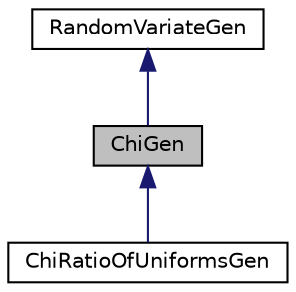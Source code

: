digraph "ChiGen"
{
 // INTERACTIVE_SVG=YES
  bgcolor="transparent";
  edge [fontname="Helvetica",fontsize="10",labelfontname="Helvetica",labelfontsize="10"];
  node [fontname="Helvetica",fontsize="10",shape=record];
  Node0 [label="ChiGen",height=0.2,width=0.4,color="black", fillcolor="grey75", style="filled", fontcolor="black"];
  Node1 -> Node0 [dir="back",color="midnightblue",fontsize="10",style="solid",fontname="Helvetica"];
  Node1 [label="RandomVariateGen",height=0.2,width=0.4,color="black",URL="$de/de0/classumontreal_1_1ssj_1_1randvar_1_1RandomVariateGen.html",tooltip="This is the base class for all random variate generators over the real line. "];
  Node0 -> Node2 [dir="back",color="midnightblue",fontsize="10",style="solid",fontname="Helvetica"];
  Node2 [label="ChiRatioOfUniformsGen",height=0.2,width=0.4,color="black",URL="$dc/daf/classumontreal_1_1ssj_1_1randvar_1_1ChiRatioOfUniformsGen.html",tooltip="This class implements Chi random variate generators using the ratio of uniforms method with shift..."];
}
